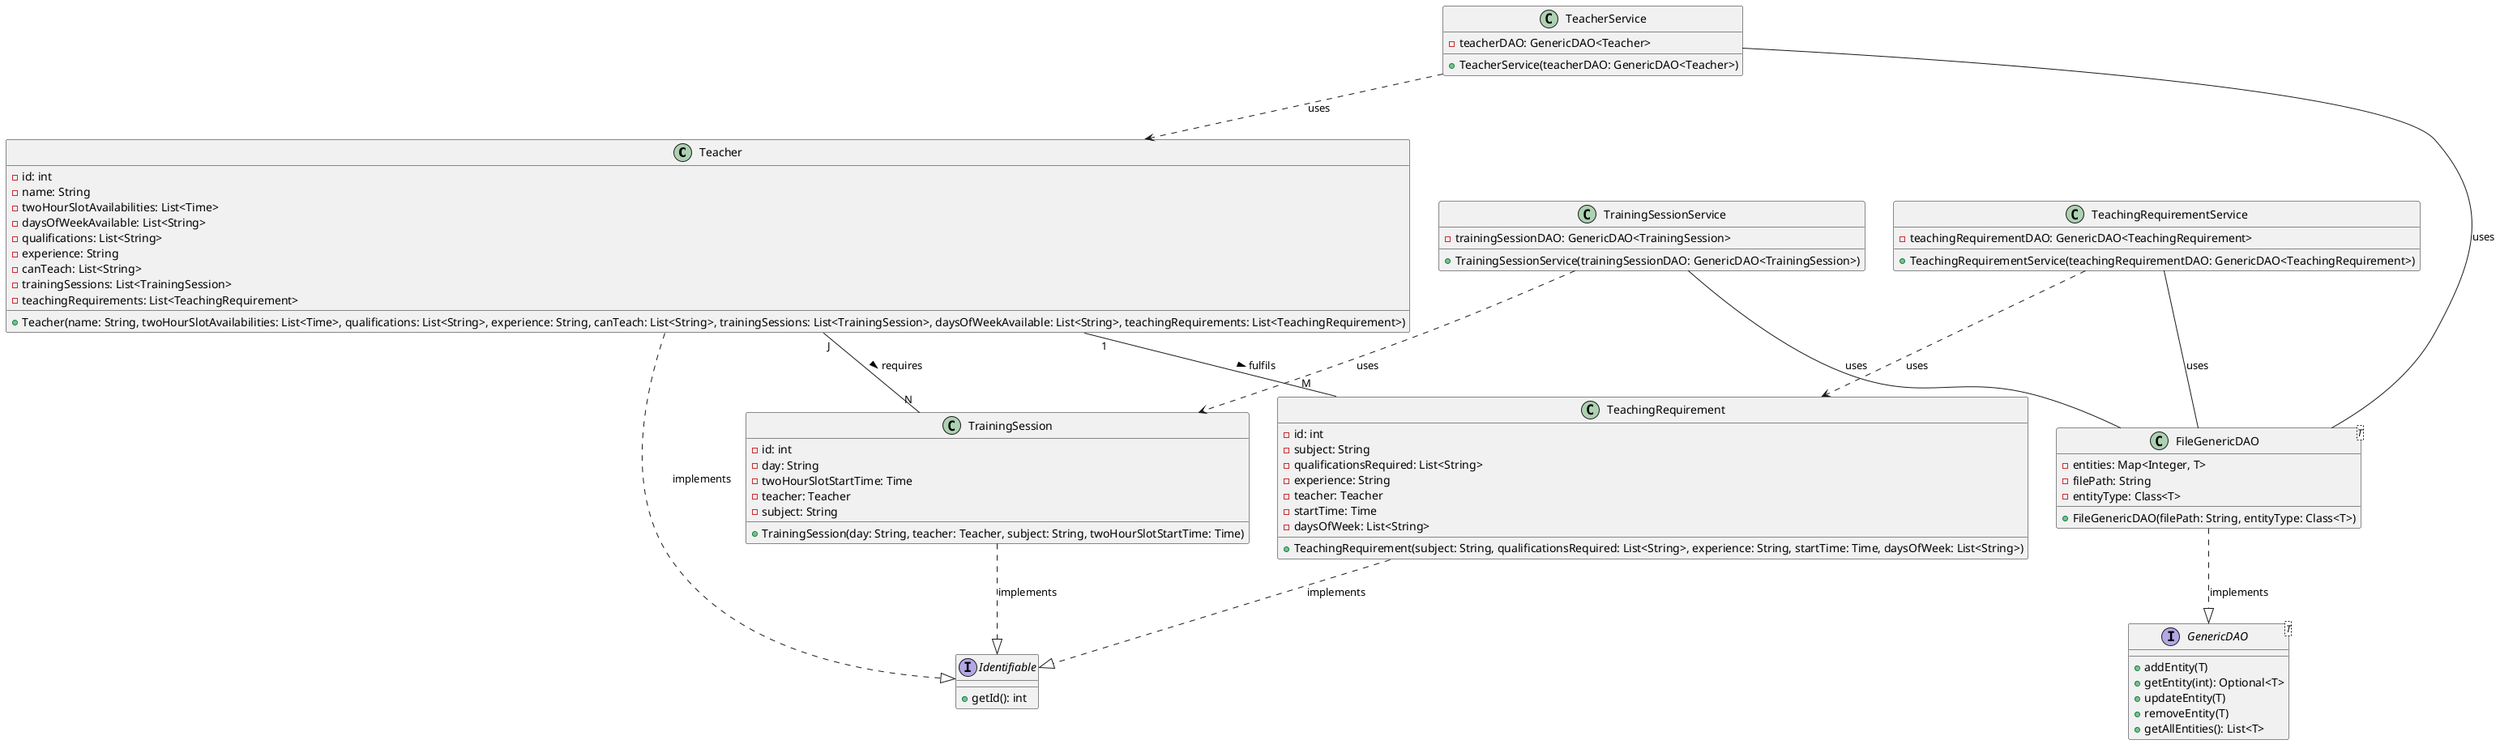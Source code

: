 @startuml

class TeachingRequirement {
    - id: int
    - subject: String
    - qualificationsRequired: String[]
    - courseNames: String[]
}

class Teacher {
    - id: int
    - name: String
    - availabilities: Date[]
    - qualifications: String[]
    - @startuml

      class Teacher {
        - id: int
        - name: String
        - twoHourSlotAvailabilities: List<Time>
        - daysOfWeekAvailable: List<String>
        - qualifications: List<String>
        - experience: String
        - canTeach: List<String>
        - trainingSessions: List<TrainingSession>
        - teachingRequirements: List<TeachingRequirement>
        + Teacher(name: String, twoHourSlotAvailabilities: List<Time>, qualifications: List<String>, experience: String, canTeach: List<String>, trainingSessions: List<TrainingSession>, daysOfWeekAvailable: List<String>, teachingRequirements: List<TeachingRequirement>)
      }

      class TeachingRequirement {
        - id: int
        - subject: String
        - qualificationsRequired: List<String>
        - experience: String
        - teacher: Teacher
        - startTime: Time
        - daysOfWeek: List<String>
        + TeachingRequirement(subject: String, qualificationsRequired: List<String>, experience: String, startTime: Time, daysOfWeek: List<String>)
      }

      class TrainingSession {
        - id: int
        - day: String
        - twoHourSlotStartTime: Time
        - teacher: Teacher
        - subject: String
        + TrainingSession(day: String, teacher: Teacher, subject: String, twoHourSlotStartTime: Time)
      }

      interface Identifiable {
        + getId(): int
      }

      class FileGenericDAO<T> {
        - entities: Map<Integer, T>
        - filePath: String
        - entityType: Class<T>
        + FileGenericDAO(filePath: String, entityType: Class<T>)
      }

      interface GenericDAO<T> {
        + addEntity(T)
        + getEntity(int): Optional<T>
        + updateEntity(T)
        + removeEntity(T)
        + getAllEntities(): List<T>
      }

      class TeacherService {
        - teacherDAO: GenericDAO<Teacher>
        + TeacherService(teacherDAO: GenericDAO<Teacher>)
      }

      class TeachingRequirementService {
        - teachingRequirementDAO: GenericDAO<TeachingRequirement>
        + TeachingRequirementService(teachingRequirementDAO: GenericDAO<TeachingRequirement>)
      }

      class TrainingSessionService {
        - trainingSessionDAO: GenericDAO<TrainingSession>
        + TrainingSessionService(trainingSessionDAO: GenericDAO<TrainingSession>)
      }

      Teacher ..|> Identifiable : implements
      TeachingRequirement ..|> Identifiable : implements
      TrainingSession ..|> Identifiable : implements

      Teacher "1" -- "M" TeachingRequirement : fulfils >
      Teacher "J" -- "N" TrainingSession : requires >

      TeacherService ..> Teacher : uses
      TeachingRequirementService ..> TeachingRequirement : uses
      TrainingSessionService ..> TrainingSession : uses

      FileGenericDAO ..|> GenericDAO : implements
      TeacherService -- FileGenericDAO : uses
      TeachingRequirementService -- FileGenericDAO : uses
      TrainingSessionService -- FileGenericDAO : uses

      @enduml
: String
    - canTeach: List<Subject>
    - trainingSessions: List<TrainingSession>
}

class TeacherDatabase {
    - teachers: Teacher[]
    + addTeacher(teacher: Teacher): void
    + updateTeacher(teacher: Teacher): void
    + deleteTeacher(teacherId: int): void
    + getTeacher(teacherId: int): Teacher
    + loadFromFile(): void
    + saveToFile(): void
}

class MatchingSystem {
    + retrieveRequirements(semester: String): TeachingRequirement[]
    + retrieveTeacherInfo(): Teacher[]
    + matchTeachersWithRequirements(teachingRequirements: TeachingRequirement[], teachers: Teacher[]): Match[]
}

class Administrator {
    + displayAllTeachingRequirements(semester: String): void
    + inputTeacher(teacher: Teacher): void
    + matchCoursesToTeachers(): void
}

class ClassDirector {
    + inputTeachingRequirement(requirement: TeachingRequirement): void
    + viewTeachingRequirement(semester: String): void
}

class SchedulingSystem {
    + presentAvailableSlots(): TrainingSession[]
    + confirmSchedule(trainingSessions: TrainingSession[]): void
}

class TrainingSession {
    - id: int
    - date: Date
    - teacher: Teacher
    - subject: String
    - course: String
}

class SystemInterface {
    + inputTeachingRequirements(): void
    + viewTeachingRequirements(): void
    + maintainTeacherDatabase(): void
}

class System {
    - teachingRequirements: TeachingRequirement[]
    - teachers: Teacher[]
    + saveData(): void
    + loadData(): void
}

TeachingRequirement "1" *-- "1" System : contains >
Teacher "1" *-- "1" System : contains >
Teacher "1" -- "1" TeacherDatabase : stored in >
SystemInterface "1" -- "1" System : uses >
MatchingSystem "1" -- "1" System : uses >
SchedulingSystem "1" -- "1" System : uses >
Administrator "1" -- "1" System : uses >
ClassDirector "1" -- "1" System : uses >
TeacherDatabase "1" -- "1" System : uses >
TrainingSession "*" -- "1" Teacher : conducted for >
TrainingSession "*" -- "1" TeachingRequirement : addresses >

@enduml
